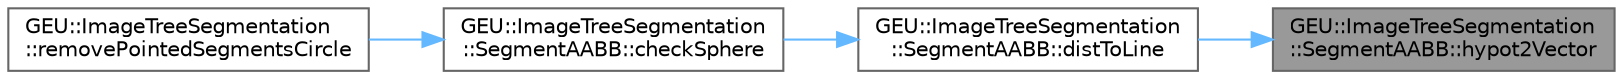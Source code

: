 digraph "GEU::ImageTreeSegmentation::SegmentAABB::hypot2Vector"
{
 // LATEX_PDF_SIZE
  bgcolor="transparent";
  edge [fontname=Helvetica,fontsize=10,labelfontname=Helvetica,labelfontsize=10];
  node [fontname=Helvetica,fontsize=10,shape=box,height=0.2,width=0.4];
  rankdir="RL";
  Node1 [id="Node000001",label="GEU::ImageTreeSegmentation\l::SegmentAABB::hypot2Vector",height=0.2,width=0.4,color="gray40", fillcolor="grey60", style="filled", fontcolor="black",tooltip=" "];
  Node1 -> Node2 [id="edge1_Node000001_Node000002",dir="back",color="steelblue1",style="solid",tooltip=" "];
  Node2 [id="Node000002",label="GEU::ImageTreeSegmentation\l::SegmentAABB::distToLine",height=0.2,width=0.4,color="grey40", fillcolor="white", style="filled",URL="$dd/d05/struct_g_e_u_1_1_image_tree_segmentation_1_1_segment_a_a_b_b.html#a127fc58846acbedca44a879a31dfc49f",tooltip=" "];
  Node2 -> Node3 [id="edge2_Node000002_Node000003",dir="back",color="steelblue1",style="solid",tooltip=" "];
  Node3 [id="Node000003",label="GEU::ImageTreeSegmentation\l::SegmentAABB::checkSphere",height=0.2,width=0.4,color="grey40", fillcolor="white", style="filled",URL="$dd/d05/struct_g_e_u_1_1_image_tree_segmentation_1_1_segment_a_a_b_b.html#a58979826093ced3297dc7410d0b66576",tooltip=" "];
  Node3 -> Node4 [id="edge3_Node000003_Node000004",dir="back",color="steelblue1",style="solid",tooltip=" "];
  Node4 [id="Node000004",label="GEU::ImageTreeSegmentation\l::removePointedSegmentsCircle",height=0.2,width=0.4,color="grey40", fillcolor="white", style="filled",URL="$d1/d02/class_g_e_u_1_1_image_tree_segmentation.html#a9992a5ee3635860c5884080d8754ba07",tooltip=" "];
}
